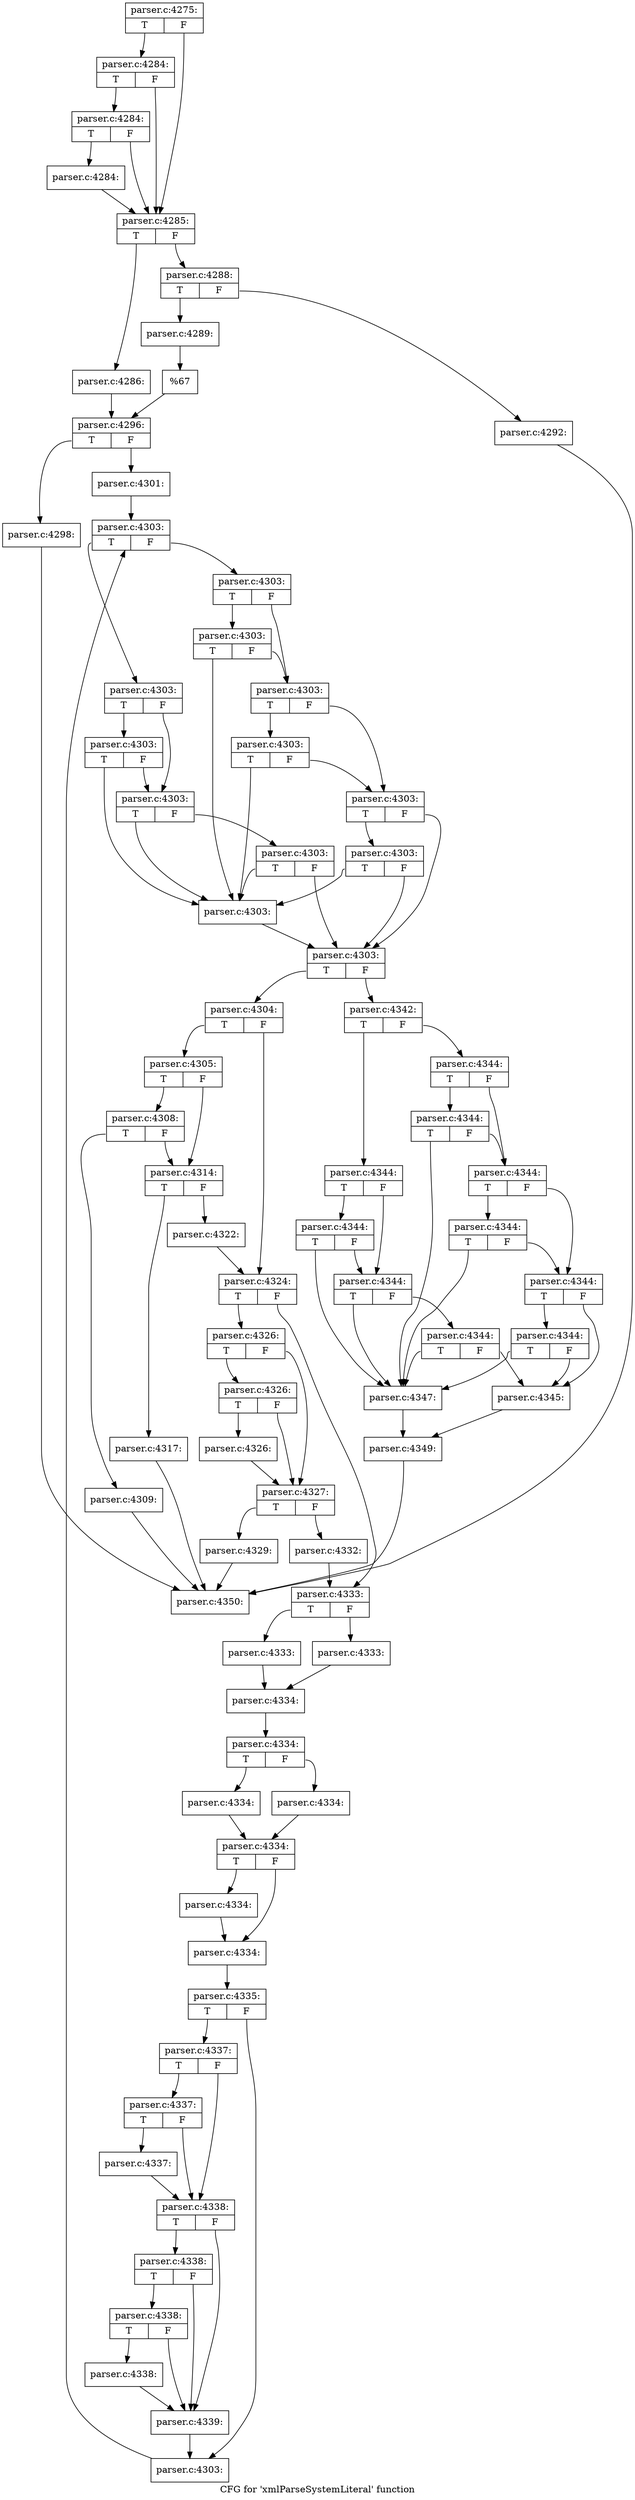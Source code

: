 digraph "CFG for 'xmlParseSystemLiteral' function" {
	label="CFG for 'xmlParseSystemLiteral' function";

	Node0x58dbd40 [shape=record,label="{parser.c:4275:|{<s0>T|<s1>F}}"];
	Node0x58dbd40:s0 -> Node0x58e23d0;
	Node0x58dbd40:s1 -> Node0x58e2300;
	Node0x58e23d0 [shape=record,label="{parser.c:4284:|{<s0>T|<s1>F}}"];
	Node0x58e23d0:s0 -> Node0x58e2350;
	Node0x58e23d0:s1 -> Node0x58e2300;
	Node0x58e2350 [shape=record,label="{parser.c:4284:|{<s0>T|<s1>F}}"];
	Node0x58e2350:s0 -> Node0x58e22b0;
	Node0x58e2350:s1 -> Node0x58e2300;
	Node0x58e22b0 [shape=record,label="{parser.c:4284:}"];
	Node0x58e22b0 -> Node0x58e2300;
	Node0x58e2300 [shape=record,label="{parser.c:4285:|{<s0>T|<s1>F}}"];
	Node0x58e2300:s0 -> Node0x58e3da0;
	Node0x58e2300:s1 -> Node0x58e4100;
	Node0x58e3da0 [shape=record,label="{parser.c:4286:}"];
	Node0x58e3da0 -> Node0x58e40b0;
	Node0x58e4100 [shape=record,label="{parser.c:4288:|{<s0>T|<s1>F}}"];
	Node0x58e4100:s0 -> Node0x58e4750;
	Node0x58e4100:s1 -> Node0x58e47f0;
	Node0x58e4750 [shape=record,label="{parser.c:4289:}"];
	Node0x58e4750 -> Node0x58e47a0;
	Node0x58e47f0 [shape=record,label="{parser.c:4292:}"];
	Node0x58e47f0 -> Node0x58db590;
	Node0x58e47a0 [shape=record,label="{%67}"];
	Node0x58e47a0 -> Node0x58e40b0;
	Node0x58e40b0 [shape=record,label="{parser.c:4296:|{<s0>T|<s1>F}}"];
	Node0x58e40b0:s0 -> Node0x58e5800;
	Node0x58e40b0:s1 -> Node0x58e5850;
	Node0x58e5800 [shape=record,label="{parser.c:4298:}"];
	Node0x58e5800 -> Node0x58db590;
	Node0x58e5850 [shape=record,label="{parser.c:4301:}"];
	Node0x58e5850 -> Node0x58e62b0;
	Node0x58e62b0 [shape=record,label="{parser.c:4303:|{<s0>T|<s1>F}}"];
	Node0x58e62b0:s0 -> Node0x58e65b0;
	Node0x58e62b0:s1 -> Node0x58e6600;
	Node0x58e65b0 [shape=record,label="{parser.c:4303:|{<s0>T|<s1>F}}"];
	Node0x58e65b0:s0 -> Node0x58e6870;
	Node0x58e65b0:s1 -> Node0x58e6820;
	Node0x58e6870 [shape=record,label="{parser.c:4303:|{<s0>T|<s1>F}}"];
	Node0x58e6870:s0 -> Node0x58e6560;
	Node0x58e6870:s1 -> Node0x58e6820;
	Node0x58e6820 [shape=record,label="{parser.c:4303:|{<s0>T|<s1>F}}"];
	Node0x58e6820:s0 -> Node0x58e6560;
	Node0x58e6820:s1 -> Node0x58e67d0;
	Node0x58e67d0 [shape=record,label="{parser.c:4303:|{<s0>T|<s1>F}}"];
	Node0x58e67d0:s0 -> Node0x58e6560;
	Node0x58e67d0:s1 -> Node0x58e6510;
	Node0x58e6600 [shape=record,label="{parser.c:4303:|{<s0>T|<s1>F}}"];
	Node0x58e6600:s0 -> Node0x58e6ea0;
	Node0x58e6600:s1 -> Node0x58e6e50;
	Node0x58e6ea0 [shape=record,label="{parser.c:4303:|{<s0>T|<s1>F}}"];
	Node0x58e6ea0:s0 -> Node0x58e6560;
	Node0x58e6ea0:s1 -> Node0x58e6e50;
	Node0x58e6e50 [shape=record,label="{parser.c:4303:|{<s0>T|<s1>F}}"];
	Node0x58e6e50:s0 -> Node0x58e71d0;
	Node0x58e6e50:s1 -> Node0x58e6e00;
	Node0x58e71d0 [shape=record,label="{parser.c:4303:|{<s0>T|<s1>F}}"];
	Node0x58e71d0:s0 -> Node0x58e6560;
	Node0x58e71d0:s1 -> Node0x58e6e00;
	Node0x58e6e00 [shape=record,label="{parser.c:4303:|{<s0>T|<s1>F}}"];
	Node0x58e6e00:s0 -> Node0x58e7500;
	Node0x58e6e00:s1 -> Node0x58e6510;
	Node0x58e7500 [shape=record,label="{parser.c:4303:|{<s0>T|<s1>F}}"];
	Node0x58e7500:s0 -> Node0x58e6560;
	Node0x58e7500:s1 -> Node0x58e6510;
	Node0x58e6560 [shape=record,label="{parser.c:4303:}"];
	Node0x58e6560 -> Node0x58e6510;
	Node0x58e6510 [shape=record,label="{parser.c:4303:|{<s0>T|<s1>F}}"];
	Node0x58e6510:s0 -> Node0x58e7830;
	Node0x58e6510:s1 -> Node0x58e6490;
	Node0x58e7830 [shape=record,label="{parser.c:4304:|{<s0>T|<s1>F}}"];
	Node0x58e7830:s0 -> Node0x58e7dc0;
	Node0x58e7830:s1 -> Node0x58e7e10;
	Node0x58e7dc0 [shape=record,label="{parser.c:4305:|{<s0>T|<s1>F}}"];
	Node0x58e7dc0:s0 -> Node0x58e8530;
	Node0x58e7dc0:s1 -> Node0x58e84e0;
	Node0x58e8530 [shape=record,label="{parser.c:4308:|{<s0>T|<s1>F}}"];
	Node0x58e8530:s0 -> Node0x58e8490;
	Node0x58e8530:s1 -> Node0x58e84e0;
	Node0x58e8490 [shape=record,label="{parser.c:4309:}"];
	Node0x58e8490 -> Node0x58db590;
	Node0x58e84e0 [shape=record,label="{parser.c:4314:|{<s0>T|<s1>F}}"];
	Node0x58e84e0:s0 -> Node0x58e9c40;
	Node0x58e84e0:s1 -> Node0x58e9c90;
	Node0x58e9c40 [shape=record,label="{parser.c:4317:}"];
	Node0x58e9c40 -> Node0x58db590;
	Node0x58e9c90 [shape=record,label="{parser.c:4322:}"];
	Node0x58e9c90 -> Node0x58e7e10;
	Node0x58e7e10 [shape=record,label="{parser.c:4324:|{<s0>T|<s1>F}}"];
	Node0x58e7e10:s0 -> Node0x58eab70;
	Node0x58e7e10:s1 -> Node0x58eabc0;
	Node0x58eab70 [shape=record,label="{parser.c:4326:|{<s0>T|<s1>F}}"];
	Node0x58eab70:s0 -> Node0x58eaf70;
	Node0x58eab70:s1 -> Node0x58eaf20;
	Node0x58eaf70 [shape=record,label="{parser.c:4326:|{<s0>T|<s1>F}}"];
	Node0x58eaf70:s0 -> Node0x58eaed0;
	Node0x58eaf70:s1 -> Node0x58eaf20;
	Node0x58eaed0 [shape=record,label="{parser.c:4326:}"];
	Node0x58eaed0 -> Node0x58eaf20;
	Node0x58eaf20 [shape=record,label="{parser.c:4327:|{<s0>T|<s1>F}}"];
	Node0x58eaf20:s0 -> Node0x58ebbd0;
	Node0x58eaf20:s1 -> Node0x58ebc20;
	Node0x58ebbd0 [shape=record,label="{parser.c:4329:}"];
	Node0x58ebbd0 -> Node0x58db590;
	Node0x58ebc20 [shape=record,label="{parser.c:4332:}"];
	Node0x58ebc20 -> Node0x58eabc0;
	Node0x58eabc0 [shape=record,label="{parser.c:4333:|{<s0>T|<s1>F}}"];
	Node0x58eabc0:s0 -> Node0x58ec4b0;
	Node0x58eabc0:s1 -> Node0x58ec550;
	Node0x58ec4b0 [shape=record,label="{parser.c:4333:}"];
	Node0x58ec4b0 -> Node0x58ec500;
	Node0x58ec550 [shape=record,label="{parser.c:4333:}"];
	Node0x58ec550 -> Node0x58ec500;
	Node0x58ec500 [shape=record,label="{parser.c:4334:}"];
	Node0x58ec500 -> Node0x58ed0d0;
	Node0x58ed0d0 [shape=record,label="{parser.c:4334:|{<s0>T|<s1>F}}"];
	Node0x58ed0d0:s0 -> Node0x58ed370;
	Node0x58ed0d0:s1 -> Node0x58ed410;
	Node0x58ed370 [shape=record,label="{parser.c:4334:}"];
	Node0x58ed370 -> Node0x58ed3c0;
	Node0x58ed410 [shape=record,label="{parser.c:4334:}"];
	Node0x58ed410 -> Node0x58ed3c0;
	Node0x58ed3c0 [shape=record,label="{parser.c:4334:|{<s0>T|<s1>F}}"];
	Node0x58ed3c0:s0 -> Node0x58ee6a0;
	Node0x58ed3c0:s1 -> Node0x58ee6f0;
	Node0x58ee6a0 [shape=record,label="{parser.c:4334:}"];
	Node0x58ee6a0 -> Node0x58ee6f0;
	Node0x58ee6f0 [shape=record,label="{parser.c:4334:}"];
	Node0x58ee6f0 -> Node0x58ed030;
	Node0x58ed030 [shape=record,label="{parser.c:4335:|{<s0>T|<s1>F}}"];
	Node0x58ed030:s0 -> Node0x58ed080;
	Node0x58ed030:s1 -> Node0x58ef000;
	Node0x58ed080 [shape=record,label="{parser.c:4337:|{<s0>T|<s1>F}}"];
	Node0x58ed080:s0 -> Node0x58ef430;
	Node0x58ed080:s1 -> Node0x58ef3e0;
	Node0x58ef430 [shape=record,label="{parser.c:4337:|{<s0>T|<s1>F}}"];
	Node0x58ef430:s0 -> Node0x58ef390;
	Node0x58ef430:s1 -> Node0x58ef3e0;
	Node0x58ef390 [shape=record,label="{parser.c:4337:}"];
	Node0x58ef390 -> Node0x58ef3e0;
	Node0x58ef3e0 [shape=record,label="{parser.c:4338:|{<s0>T|<s1>F}}"];
	Node0x58ef3e0:s0 -> Node0x58f00b0;
	Node0x58ef3e0:s1 -> Node0x58effe0;
	Node0x58f00b0 [shape=record,label="{parser.c:4338:|{<s0>T|<s1>F}}"];
	Node0x58f00b0:s0 -> Node0x58f0030;
	Node0x58f00b0:s1 -> Node0x58effe0;
	Node0x58f0030 [shape=record,label="{parser.c:4338:|{<s0>T|<s1>F}}"];
	Node0x58f0030:s0 -> Node0x58eff90;
	Node0x58f0030:s1 -> Node0x58effe0;
	Node0x58eff90 [shape=record,label="{parser.c:4338:}"];
	Node0x58eff90 -> Node0x58effe0;
	Node0x58effe0 [shape=record,label="{parser.c:4339:}"];
	Node0x58effe0 -> Node0x58ef000;
	Node0x58ef000 [shape=record,label="{parser.c:4303:}"];
	Node0x58ef000 -> Node0x58e62b0;
	Node0x58e6490 [shape=record,label="{parser.c:4342:|{<s0>T|<s1>F}}"];
	Node0x58e6490:s0 -> Node0x58f1dc0;
	Node0x58e6490:s1 -> Node0x58f1e10;
	Node0x58f1dc0 [shape=record,label="{parser.c:4344:|{<s0>T|<s1>F}}"];
	Node0x58f1dc0:s0 -> Node0x58f2100;
	Node0x58f1dc0:s1 -> Node0x58f20b0;
	Node0x58f2100 [shape=record,label="{parser.c:4344:|{<s0>T|<s1>F}}"];
	Node0x58f2100:s0 -> Node0x58f1d70;
	Node0x58f2100:s1 -> Node0x58f20b0;
	Node0x58f20b0 [shape=record,label="{parser.c:4344:|{<s0>T|<s1>F}}"];
	Node0x58f20b0:s0 -> Node0x58f1d70;
	Node0x58f20b0:s1 -> Node0x58f2060;
	Node0x58f2060 [shape=record,label="{parser.c:4344:|{<s0>T|<s1>F}}"];
	Node0x58f2060:s0 -> Node0x58f1d70;
	Node0x58f2060:s1 -> Node0x58f1cd0;
	Node0x58f1e10 [shape=record,label="{parser.c:4344:|{<s0>T|<s1>F}}"];
	Node0x58f1e10:s0 -> Node0x58f27b0;
	Node0x58f1e10:s1 -> Node0x58f2760;
	Node0x58f27b0 [shape=record,label="{parser.c:4344:|{<s0>T|<s1>F}}"];
	Node0x58f27b0:s0 -> Node0x58f1d70;
	Node0x58f27b0:s1 -> Node0x58f2760;
	Node0x58f2760 [shape=record,label="{parser.c:4344:|{<s0>T|<s1>F}}"];
	Node0x58f2760:s0 -> Node0x58f2ae0;
	Node0x58f2760:s1 -> Node0x58f2710;
	Node0x58f2ae0 [shape=record,label="{parser.c:4344:|{<s0>T|<s1>F}}"];
	Node0x58f2ae0:s0 -> Node0x58f1d70;
	Node0x58f2ae0:s1 -> Node0x58f2710;
	Node0x58f2710 [shape=record,label="{parser.c:4344:|{<s0>T|<s1>F}}"];
	Node0x58f2710:s0 -> Node0x58f2e10;
	Node0x58f2710:s1 -> Node0x58f1cd0;
	Node0x58f2e10 [shape=record,label="{parser.c:4344:|{<s0>T|<s1>F}}"];
	Node0x58f2e10:s0 -> Node0x58f1d70;
	Node0x58f2e10:s1 -> Node0x58f1cd0;
	Node0x58f1cd0 [shape=record,label="{parser.c:4345:}"];
	Node0x58f1cd0 -> Node0x58f1d20;
	Node0x58f1d70 [shape=record,label="{parser.c:4347:}"];
	Node0x58f1d70 -> Node0x58f1d20;
	Node0x58f1d20 [shape=record,label="{parser.c:4349:}"];
	Node0x58f1d20 -> Node0x58db590;
	Node0x58db590 [shape=record,label="{parser.c:4350:}"];
}
